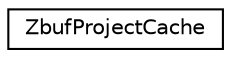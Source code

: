 digraph G
{
  edge [fontname="Helvetica",fontsize="10",labelfontname="Helvetica",labelfontsize="10"];
  node [fontname="Helvetica",fontsize="10",shape=record];
  rankdir=LR;
  Node1 [label="ZbufProjectCache",height=0.2,width=0.4,color="black", fillcolor="white", style="filled",URL="$db/dc1/structZbufProjectCache.html"];
}

